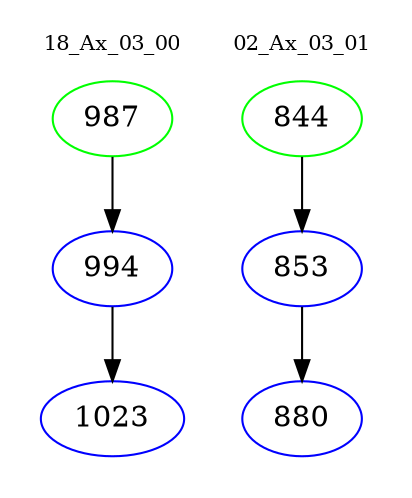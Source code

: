 digraph{
subgraph cluster_0 {
color = white
label = "18_Ax_03_00";
fontsize=10;
T0_987 [label="987", color="green"]
T0_987 -> T0_994 [color="black"]
T0_994 [label="994", color="blue"]
T0_994 -> T0_1023 [color="black"]
T0_1023 [label="1023", color="blue"]
}
subgraph cluster_1 {
color = white
label = "02_Ax_03_01";
fontsize=10;
T1_844 [label="844", color="green"]
T1_844 -> T1_853 [color="black"]
T1_853 [label="853", color="blue"]
T1_853 -> T1_880 [color="black"]
T1_880 [label="880", color="blue"]
}
}
